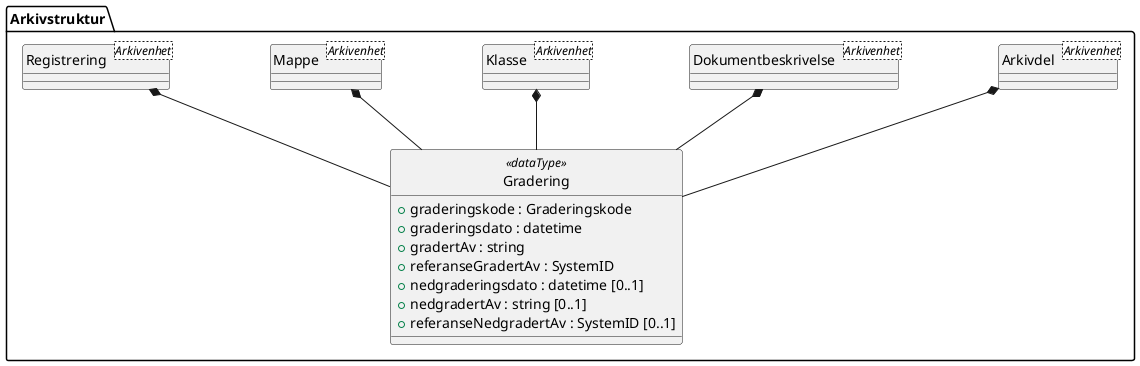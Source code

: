 @startuml
skinparam nodesep 100
hide circle
class Arkivstruktur.Gradering <<dataType>> {
  +graderingskode : Graderingskode
  +graderingsdato : datetime
  +gradertAv : string
  +referanseGradertAv : SystemID
  +nedgraderingsdato : datetime [0..1]
  +nedgradertAv : string [0..1]
  +referanseNedgradertAv : SystemID [0..1]
}
class Arkivstruktur.Arkivdel <Arkivenhet> {
}
Arkivstruktur.Arkivdel *-- Arkivstruktur.Gradering
class Arkivstruktur.Dokumentbeskrivelse <Arkivenhet> {
}
Arkivstruktur.Dokumentbeskrivelse *-- Arkivstruktur.Gradering
class Arkivstruktur.Klasse <Arkivenhet> {
}
Arkivstruktur.Klasse *-- Arkivstruktur.Gradering
class Arkivstruktur.Mappe <Arkivenhet> {
}
Arkivstruktur.Mappe *-- Arkivstruktur.Gradering
class Arkivstruktur.Registrering <Arkivenhet> {
}
Arkivstruktur.Registrering *-- Arkivstruktur.Gradering
@enduml
